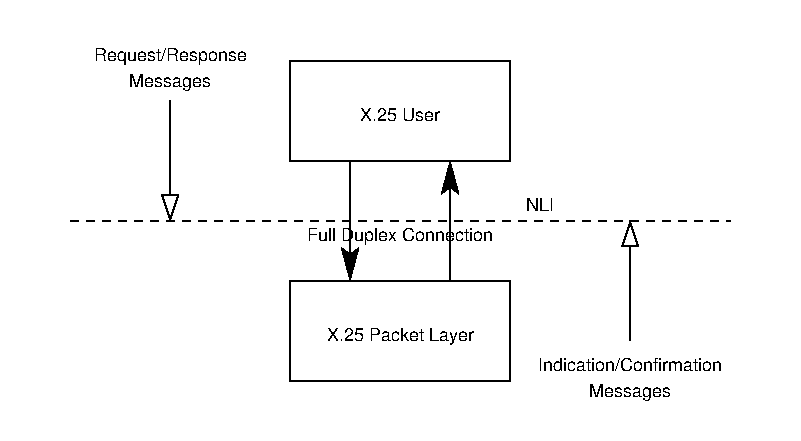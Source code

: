#FIG 3.2
Portrait
Center
Inches
Letter  
100.00
Single
-2
1200 2
2 2 0 0 0 7 99 0 20 0.000 1 0 -1 0 0 5
	 0 450 6000 450 6000 3750 0 3750 0 450
2 2 0 1 0 7 50 0 20 4.000 1 0 -1 0 0 5
	 2175 900 3825 900 3825 1650 2175 1650 2175 900
2 2 0 1 0 7 50 0 20 4.000 1 0 -1 0 0 5
	 2175 2550 3825 2550 3825 3300 2175 3300 2175 2550
2 1 1 1 0 7 50 0 20 4.000 1 0 -1 0 0 2
	 525 2100 5475 2100
2 1 0 1 0 7 50 0 20 4.000 1 0 -1 1 0 2
	2 1 1.00 120.00 180.00
	 2625 1650 2625 2550
2 1 0 1 0 7 50 0 20 4.000 1 0 -1 1 0 2
	2 1 1.00 120.00 180.00
	 3375 2550 3375 1650
2 1 0 1 0 7 50 0 20 4.000 1 0 -1 1 0 2
	1 0 1.00 120.00 180.00
	 1275 1200 1275 2100
2 1 0 1 0 7 50 0 20 4.000 1 0 -1 1 0 2
	1 0 1.00 120.00 180.00
	 4725 3000 4725 2100
4 1 0 50 0 16 9 0.0000 4 150 1260 3000 3000 X.25 Packet Layer\001
4 1 0 50 0 16 9 0.0000 4 120 1635 4725 3225 Indication/Confirmation\001
4 1 0 50 0 16 9 0.0000 4 150 675 4725 3420 Messages\001
4 1 0 50 0 16 9 0.0000 4 120 255 4050 2025 NLI\001
4 1 0 50 0 16 9 0.0000 4 150 1605 3000 2250 Full Duplex Connection\001
4 1 0 50 0 16 9 0.0000 4 120 705 3000 1350 X.25 User\001
4 1 0 50 0 16 9 0.0000 4 150 675 1275 1095 Messages\001
4 1 0 50 0 16 9 0.0000 4 150 1275 1275 900 Request/Response\001
